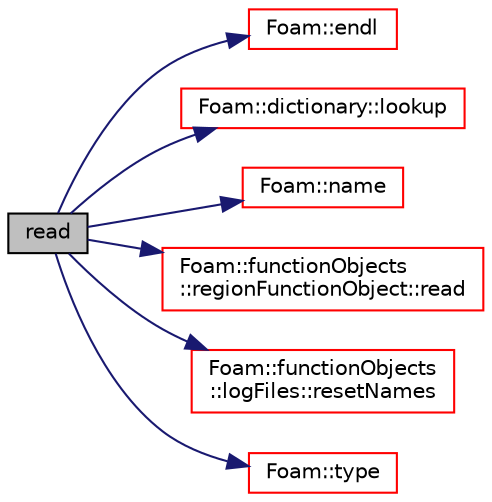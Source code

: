 digraph "read"
{
  bgcolor="transparent";
  edge [fontname="Helvetica",fontsize="10",labelfontname="Helvetica",labelfontsize="10"];
  node [fontname="Helvetica",fontsize="10",shape=record];
  rankdir="LR";
  Node11 [label="read",height=0.2,width=0.4,color="black", fillcolor="grey75", style="filled", fontcolor="black"];
  Node11 -> Node12 [color="midnightblue",fontsize="10",style="solid",fontname="Helvetica"];
  Node12 [label="Foam::endl",height=0.2,width=0.4,color="red",URL="$a21851.html#a2db8fe02a0d3909e9351bb4275b23ce4",tooltip="Add newline and flush stream. "];
  Node11 -> Node14 [color="midnightblue",fontsize="10",style="solid",fontname="Helvetica"];
  Node14 [label="Foam::dictionary::lookup",height=0.2,width=0.4,color="red",URL="$a27129.html#a6a0727fa523e48977e27348663def509",tooltip="Find and return an entry data stream. "];
  Node11 -> Node192 [color="midnightblue",fontsize="10",style="solid",fontname="Helvetica"];
  Node192 [label="Foam::name",height=0.2,width=0.4,color="red",URL="$a21851.html#adcb0df2bd4953cb6bb390272d8263c3a",tooltip="Return a string representation of a complex. "];
  Node11 -> Node309 [color="midnightblue",fontsize="10",style="solid",fontname="Helvetica"];
  Node309 [label="Foam::functionObjects\l::regionFunctionObject::read",height=0.2,width=0.4,color="red",URL="$a27233.html#afac0600fef97b05534a595ce00b272ed",tooltip="Read optional controls. "];
  Node11 -> Node310 [color="midnightblue",fontsize="10",style="solid",fontname="Helvetica"];
  Node310 [label="Foam::functionObjects\l::logFiles::resetNames",height=0.2,width=0.4,color="red",URL="$a27229.html#a25c2b3f7833af1fd6d07612e5791d1fe",tooltip="Reset the list of names from a wordList. "];
  Node11 -> Node144 [color="midnightblue",fontsize="10",style="solid",fontname="Helvetica"];
  Node144 [label="Foam::type",height=0.2,width=0.4,color="red",URL="$a21851.html#aec48583af672626378f501eb9fc32cd1",tooltip="Return the file type: DIRECTORY or FILE. "];
}
